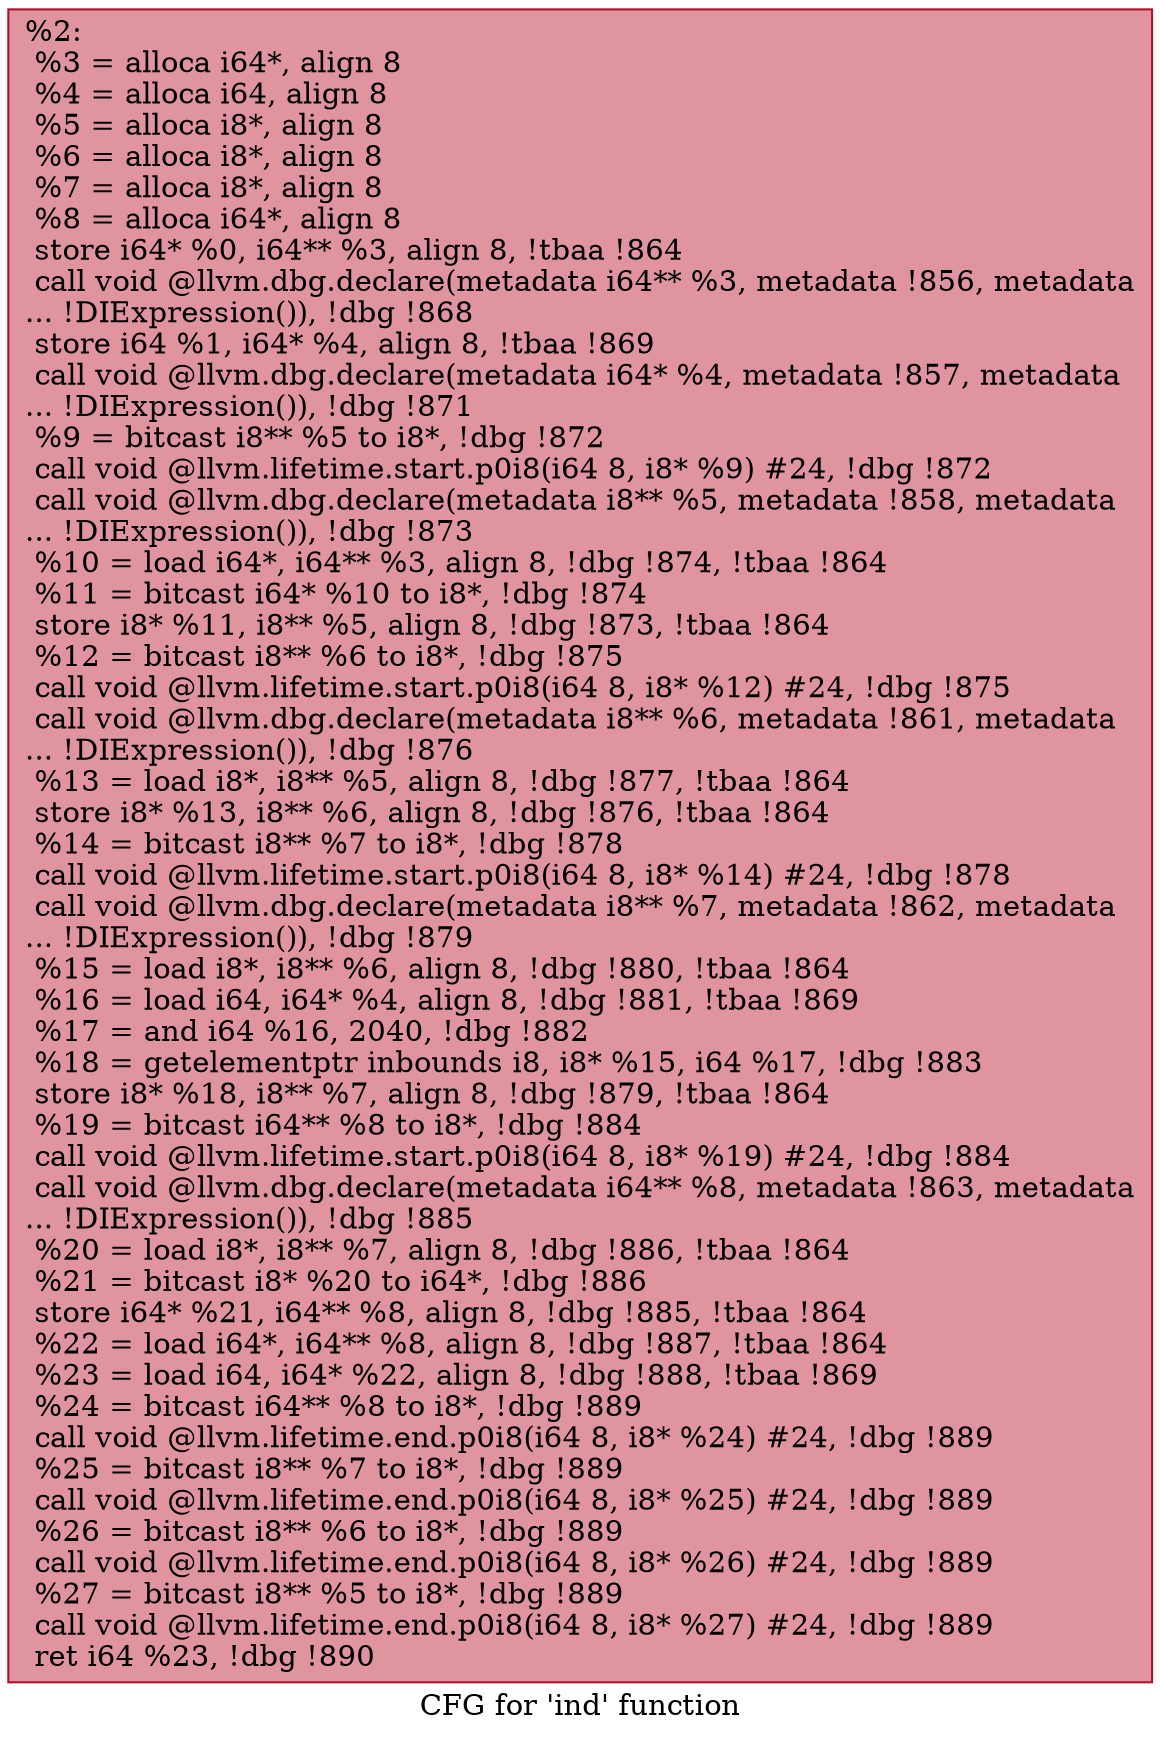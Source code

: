digraph "CFG for 'ind' function" {
	label="CFG for 'ind' function";

	Node0x250b8d0 [shape=record,color="#b70d28ff", style=filled, fillcolor="#b70d2870",label="{%2:\l  %3 = alloca i64*, align 8\l  %4 = alloca i64, align 8\l  %5 = alloca i8*, align 8\l  %6 = alloca i8*, align 8\l  %7 = alloca i8*, align 8\l  %8 = alloca i64*, align 8\l  store i64* %0, i64** %3, align 8, !tbaa !864\l  call void @llvm.dbg.declare(metadata i64** %3, metadata !856, metadata\l... !DIExpression()), !dbg !868\l  store i64 %1, i64* %4, align 8, !tbaa !869\l  call void @llvm.dbg.declare(metadata i64* %4, metadata !857, metadata\l... !DIExpression()), !dbg !871\l  %9 = bitcast i8** %5 to i8*, !dbg !872\l  call void @llvm.lifetime.start.p0i8(i64 8, i8* %9) #24, !dbg !872\l  call void @llvm.dbg.declare(metadata i8** %5, metadata !858, metadata\l... !DIExpression()), !dbg !873\l  %10 = load i64*, i64** %3, align 8, !dbg !874, !tbaa !864\l  %11 = bitcast i64* %10 to i8*, !dbg !874\l  store i8* %11, i8** %5, align 8, !dbg !873, !tbaa !864\l  %12 = bitcast i8** %6 to i8*, !dbg !875\l  call void @llvm.lifetime.start.p0i8(i64 8, i8* %12) #24, !dbg !875\l  call void @llvm.dbg.declare(metadata i8** %6, metadata !861, metadata\l... !DIExpression()), !dbg !876\l  %13 = load i8*, i8** %5, align 8, !dbg !877, !tbaa !864\l  store i8* %13, i8** %6, align 8, !dbg !876, !tbaa !864\l  %14 = bitcast i8** %7 to i8*, !dbg !878\l  call void @llvm.lifetime.start.p0i8(i64 8, i8* %14) #24, !dbg !878\l  call void @llvm.dbg.declare(metadata i8** %7, metadata !862, metadata\l... !DIExpression()), !dbg !879\l  %15 = load i8*, i8** %6, align 8, !dbg !880, !tbaa !864\l  %16 = load i64, i64* %4, align 8, !dbg !881, !tbaa !869\l  %17 = and i64 %16, 2040, !dbg !882\l  %18 = getelementptr inbounds i8, i8* %15, i64 %17, !dbg !883\l  store i8* %18, i8** %7, align 8, !dbg !879, !tbaa !864\l  %19 = bitcast i64** %8 to i8*, !dbg !884\l  call void @llvm.lifetime.start.p0i8(i64 8, i8* %19) #24, !dbg !884\l  call void @llvm.dbg.declare(metadata i64** %8, metadata !863, metadata\l... !DIExpression()), !dbg !885\l  %20 = load i8*, i8** %7, align 8, !dbg !886, !tbaa !864\l  %21 = bitcast i8* %20 to i64*, !dbg !886\l  store i64* %21, i64** %8, align 8, !dbg !885, !tbaa !864\l  %22 = load i64*, i64** %8, align 8, !dbg !887, !tbaa !864\l  %23 = load i64, i64* %22, align 8, !dbg !888, !tbaa !869\l  %24 = bitcast i64** %8 to i8*, !dbg !889\l  call void @llvm.lifetime.end.p0i8(i64 8, i8* %24) #24, !dbg !889\l  %25 = bitcast i8** %7 to i8*, !dbg !889\l  call void @llvm.lifetime.end.p0i8(i64 8, i8* %25) #24, !dbg !889\l  %26 = bitcast i8** %6 to i8*, !dbg !889\l  call void @llvm.lifetime.end.p0i8(i64 8, i8* %26) #24, !dbg !889\l  %27 = bitcast i8** %5 to i8*, !dbg !889\l  call void @llvm.lifetime.end.p0i8(i64 8, i8* %27) #24, !dbg !889\l  ret i64 %23, !dbg !890\l}"];
}
